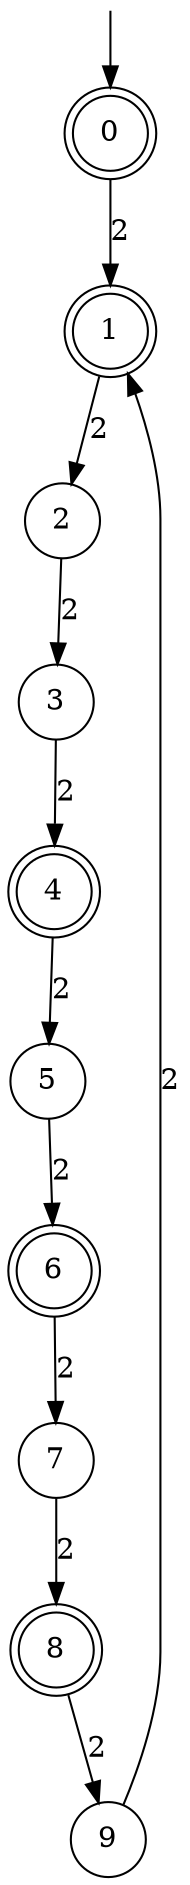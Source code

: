 digraph g {

	s0 [shape="doublecircle" label="0"];
	s1 [shape="doublecircle" label="1"];
	s2 [shape="circle" label="2"];
	s3 [shape="circle" label="3"];
	s4 [shape="doublecircle" label="4"];
	s5 [shape="circle" label="5"];
	s6 [shape="doublecircle" label="6"];
	s7 [shape="circle" label="7"];
	s8 [shape="doublecircle" label="8"];
	s9 [shape="circle" label="9"];
	s0 -> s1 [label="2"];
	s1 -> s2 [label="2"];
	s2 -> s3 [label="2"];
	s3 -> s4 [label="2"];
	s4 -> s5 [label="2"];
	s5 -> s6 [label="2"];
	s6 -> s7 [label="2"];
	s7 -> s8 [label="2"];
	s8 -> s9 [label="2"];
	s9 -> s1 [label="2"];

__start0 [label="" shape="none" width="0" height="0"];
__start0 -> s0;

}
